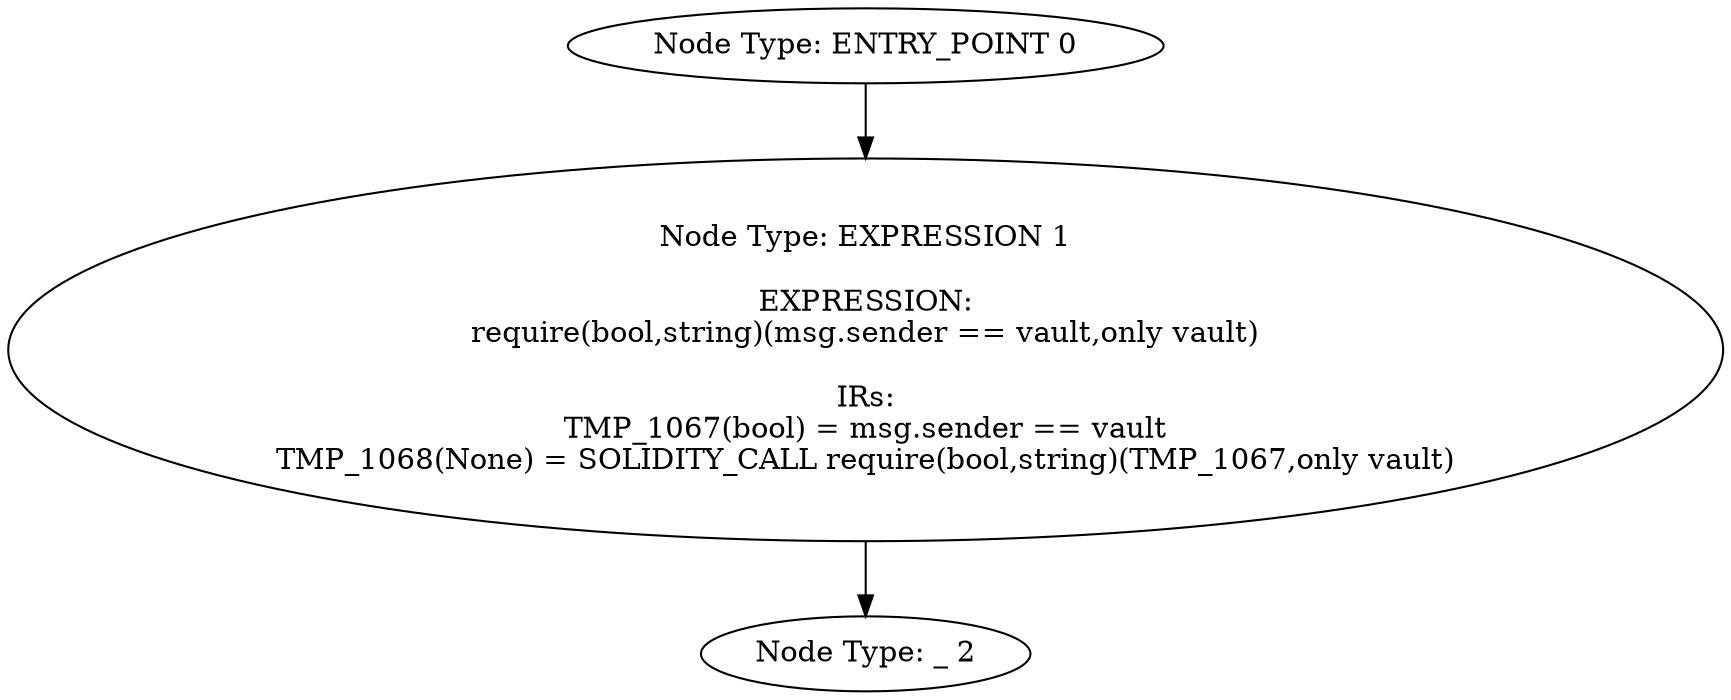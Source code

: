 digraph{
0[label="Node Type: ENTRY_POINT 0
"];
0->1;
1[label="Node Type: EXPRESSION 1

EXPRESSION:
require(bool,string)(msg.sender == vault,only vault)

IRs:
TMP_1067(bool) = msg.sender == vault
TMP_1068(None) = SOLIDITY_CALL require(bool,string)(TMP_1067,only vault)"];
1->2;
2[label="Node Type: _ 2
"];
}

